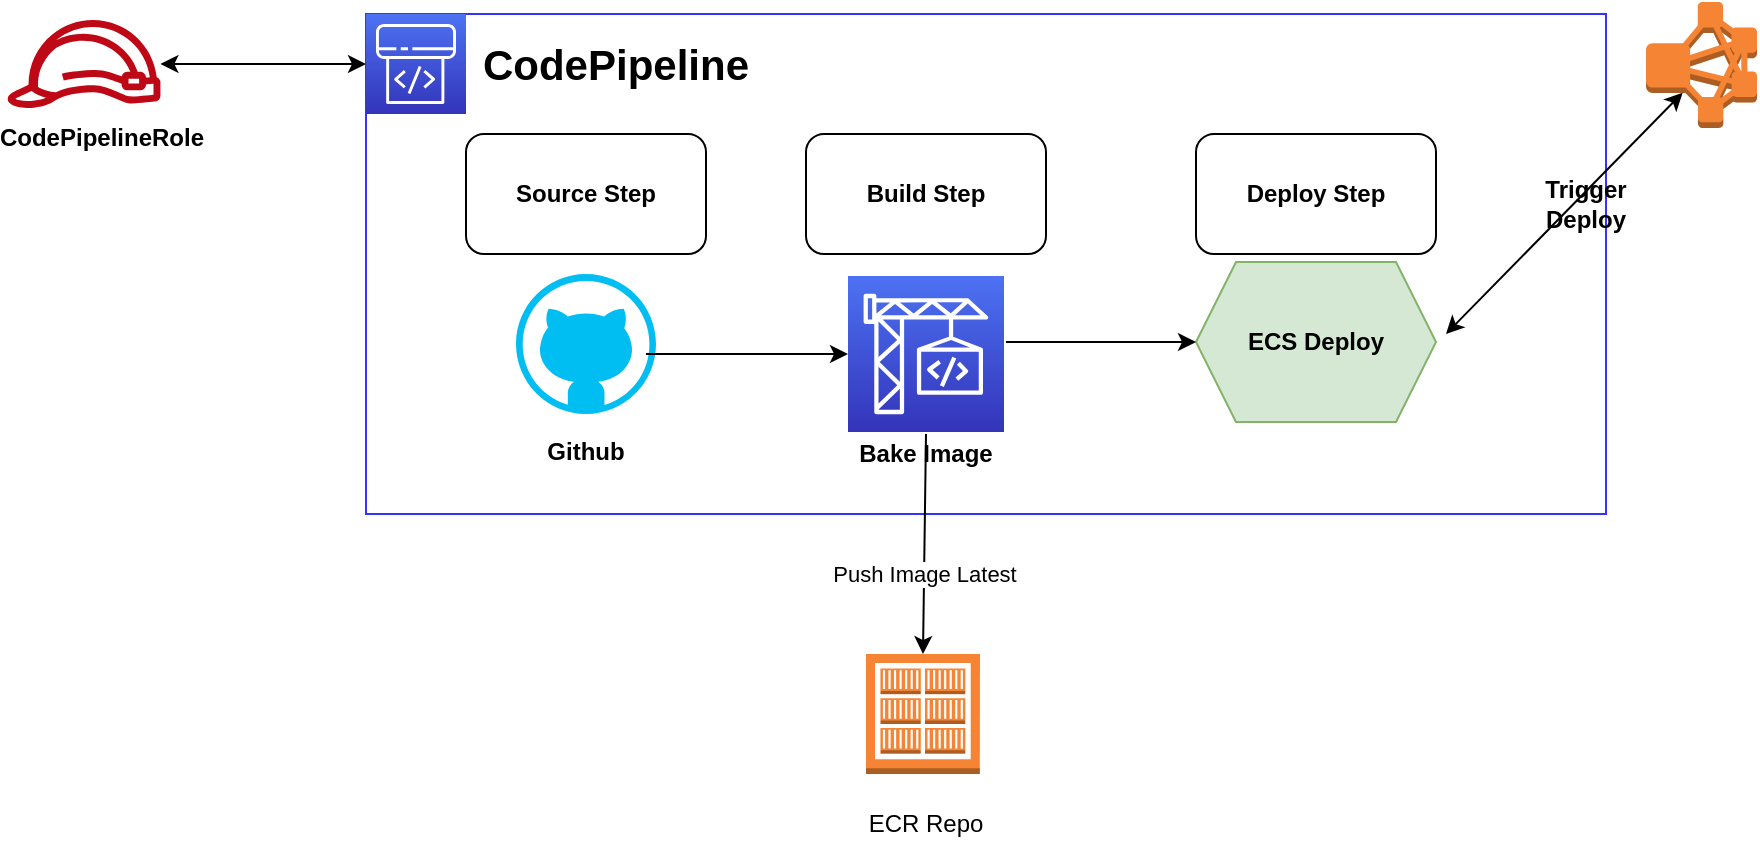 <mxfile version="21.3.7" type="device">
  <diagram name="Page-1" id="Gkf1IhDUhFcwobAsrHc0">
    <mxGraphModel dx="2282" dy="764" grid="1" gridSize="10" guides="1" tooltips="1" connect="1" arrows="1" fold="1" page="1" pageScale="1" pageWidth="850" pageHeight="1100" math="0" shadow="0">
      <root>
        <mxCell id="0" />
        <mxCell id="1" parent="0" />
        <mxCell id="BWuLAXb4xlK9K-YW4bOv-2" value="" style="points=[[0,0],[0.25,0],[0.5,0],[0.75,0],[1,0],[1,0.25],[1,0.5],[1,0.75],[1,1],[0.75,1],[0.5,1],[0.25,1],[0,1],[0,0.75],[0,0.5],[0,0.25]];outlineConnect=0;gradientColor=none;html=1;whiteSpace=wrap;fontSize=12;fontStyle=0;container=1;pointerEvents=0;collapsible=0;recursiveResize=0;shape=mxgraph.aws4.group;grIcon=mxgraph.aws4.group_vpc;strokeColor=#3333FF;fillColor=none;verticalAlign=top;align=left;spacingLeft=30;fontColor=#AAB7B8;dashed=0;" vertex="1" parent="1">
          <mxGeometry x="170" y="260" width="620" height="250" as="geometry" />
        </mxCell>
        <mxCell id="BWuLAXb4xlK9K-YW4bOv-1" value="" style="sketch=0;points=[[0,0,0],[0.25,0,0],[0.5,0,0],[0.75,0,0],[1,0,0],[0,1,0],[0.25,1,0],[0.5,1,0],[0.75,1,0],[1,1,0],[0,0.25,0],[0,0.5,0],[0,0.75,0],[1,0.25,0],[1,0.5,0],[1,0.75,0]];outlineConnect=0;fontColor=#232F3E;gradientColor=#4D72F3;gradientDirection=north;fillColor=#3334B9;strokeColor=#ffffff;dashed=0;verticalLabelPosition=bottom;verticalAlign=top;align=center;html=1;fontSize=12;fontStyle=0;aspect=fixed;shape=mxgraph.aws4.resourceIcon;resIcon=mxgraph.aws4.codepipeline;" vertex="1" parent="BWuLAXb4xlK9K-YW4bOv-2">
          <mxGeometry width="50" height="50" as="geometry" />
        </mxCell>
        <mxCell id="BWuLAXb4xlK9K-YW4bOv-3" value="" style="verticalLabelPosition=bottom;html=1;verticalAlign=top;align=center;strokeColor=none;fillColor=#00BEF2;shape=mxgraph.azure.github_code;pointerEvents=1;" vertex="1" parent="BWuLAXb4xlK9K-YW4bOv-2">
          <mxGeometry x="75" y="130" width="70" height="70" as="geometry" />
        </mxCell>
        <mxCell id="BWuLAXb4xlK9K-YW4bOv-4" value="" style="sketch=0;points=[[0,0,0],[0.25,0,0],[0.5,0,0],[0.75,0,0],[1,0,0],[0,1,0],[0.25,1,0],[0.5,1,0],[0.75,1,0],[1,1,0],[0,0.25,0],[0,0.5,0],[0,0.75,0],[1,0.25,0],[1,0.5,0],[1,0.75,0]];outlineConnect=0;fontColor=#232F3E;gradientColor=#4D72F3;gradientDirection=north;fillColor=#3334B9;strokeColor=#ffffff;dashed=0;verticalLabelPosition=bottom;verticalAlign=top;align=center;html=1;fontSize=12;fontStyle=0;aspect=fixed;shape=mxgraph.aws4.resourceIcon;resIcon=mxgraph.aws4.codebuild;" vertex="1" parent="BWuLAXb4xlK9K-YW4bOv-2">
          <mxGeometry x="241" y="131" width="78" height="78" as="geometry" />
        </mxCell>
        <mxCell id="BWuLAXb4xlK9K-YW4bOv-5" value="&lt;b&gt;ECS Deploy&lt;/b&gt;" style="shape=hexagon;perimeter=hexagonPerimeter2;whiteSpace=wrap;html=1;fixedSize=1;fillColor=#d5e8d4;strokeColor=#82b366;" vertex="1" parent="BWuLAXb4xlK9K-YW4bOv-2">
          <mxGeometry x="415" y="124" width="120" height="80" as="geometry" />
        </mxCell>
        <mxCell id="BWuLAXb4xlK9K-YW4bOv-6" value="&lt;div&gt;&lt;b&gt;Source Step&lt;/b&gt;&lt;/div&gt;" style="rounded=1;whiteSpace=wrap;html=1;" vertex="1" parent="BWuLAXb4xlK9K-YW4bOv-2">
          <mxGeometry x="50" y="60" width="120" height="60" as="geometry" />
        </mxCell>
        <mxCell id="BWuLAXb4xlK9K-YW4bOv-7" value="&lt;b&gt;&lt;font style=&quot;font-size: 21px;&quot;&gt;CodePipeline&lt;/font&gt;&lt;/b&gt;" style="text;html=1;strokeColor=none;fillColor=none;align=center;verticalAlign=middle;whiteSpace=wrap;rounded=0;" vertex="1" parent="BWuLAXb4xlK9K-YW4bOv-2">
          <mxGeometry x="95" y="10" width="60" height="30" as="geometry" />
        </mxCell>
        <mxCell id="BWuLAXb4xlK9K-YW4bOv-8" value="&lt;b&gt;Build Step&lt;/b&gt;" style="rounded=1;whiteSpace=wrap;html=1;" vertex="1" parent="BWuLAXb4xlK9K-YW4bOv-2">
          <mxGeometry x="220" y="60" width="120" height="60" as="geometry" />
        </mxCell>
        <mxCell id="BWuLAXb4xlK9K-YW4bOv-9" value="&lt;b&gt;Deploy Step&lt;/b&gt;" style="rounded=1;whiteSpace=wrap;html=1;" vertex="1" parent="BWuLAXb4xlK9K-YW4bOv-2">
          <mxGeometry x="415" y="60" width="120" height="60" as="geometry" />
        </mxCell>
        <mxCell id="BWuLAXb4xlK9K-YW4bOv-12" value="" style="endArrow=classic;html=1;rounded=0;entryX=0.5;entryY=0;entryDx=0;entryDy=0;entryPerimeter=0;" edge="1" parent="BWuLAXb4xlK9K-YW4bOv-2" target="BWuLAXb4xlK9K-YW4bOv-10">
          <mxGeometry width="50" height="50" relative="1" as="geometry">
            <mxPoint x="280" y="210" as="sourcePoint" />
            <mxPoint x="330" y="160" as="targetPoint" />
          </mxGeometry>
        </mxCell>
        <mxCell id="BWuLAXb4xlK9K-YW4bOv-13" value="Push Image Latest" style="edgeLabel;html=1;align=center;verticalAlign=middle;resizable=0;points=[];" vertex="1" connectable="0" parent="BWuLAXb4xlK9K-YW4bOv-12">
          <mxGeometry x="-0.417" y="-3" relative="1" as="geometry">
            <mxPoint x="2" y="38" as="offset" />
          </mxGeometry>
        </mxCell>
        <mxCell id="BWuLAXb4xlK9K-YW4bOv-14" value="&lt;b&gt;Github&lt;/b&gt;" style="text;html=1;strokeColor=none;fillColor=none;align=center;verticalAlign=middle;whiteSpace=wrap;rounded=0;" vertex="1" parent="BWuLAXb4xlK9K-YW4bOv-2">
          <mxGeometry x="80" y="204" width="60" height="30" as="geometry" />
        </mxCell>
        <mxCell id="BWuLAXb4xlK9K-YW4bOv-15" value="&lt;b&gt;Bake Image&lt;/b&gt;" style="text;html=1;strokeColor=none;fillColor=none;align=center;verticalAlign=middle;whiteSpace=wrap;rounded=0;" vertex="1" parent="BWuLAXb4xlK9K-YW4bOv-2">
          <mxGeometry x="235" y="205" width="90" height="30" as="geometry" />
        </mxCell>
        <mxCell id="BWuLAXb4xlK9K-YW4bOv-19" value="" style="endArrow=classic;html=1;rounded=0;" edge="1" parent="BWuLAXb4xlK9K-YW4bOv-2" target="BWuLAXb4xlK9K-YW4bOv-4">
          <mxGeometry width="50" height="50" relative="1" as="geometry">
            <mxPoint x="140" y="170" as="sourcePoint" />
            <mxPoint x="190" y="120" as="targetPoint" />
          </mxGeometry>
        </mxCell>
        <mxCell id="BWuLAXb4xlK9K-YW4bOv-20" value="" style="endArrow=classic;html=1;rounded=0;entryX=0;entryY=0.5;entryDx=0;entryDy=0;" edge="1" parent="BWuLAXb4xlK9K-YW4bOv-2" target="BWuLAXb4xlK9K-YW4bOv-5">
          <mxGeometry width="50" height="50" relative="1" as="geometry">
            <mxPoint x="320" y="164" as="sourcePoint" />
            <mxPoint x="370" y="110" as="targetPoint" />
          </mxGeometry>
        </mxCell>
        <mxCell id="BWuLAXb4xlK9K-YW4bOv-22" value="" style="endArrow=classic;startArrow=classic;html=1;rounded=0;entryX=0.33;entryY=0.72;entryDx=0;entryDy=0;entryPerimeter=0;" edge="1" parent="BWuLAXb4xlK9K-YW4bOv-2" target="BWuLAXb4xlK9K-YW4bOv-21">
          <mxGeometry width="50" height="50" relative="1" as="geometry">
            <mxPoint x="540" y="160" as="sourcePoint" />
            <mxPoint x="590" y="110" as="targetPoint" />
          </mxGeometry>
        </mxCell>
        <mxCell id="BWuLAXb4xlK9K-YW4bOv-23" value="&lt;b&gt;Trigger Deploy&lt;/b&gt;" style="text;html=1;strokeColor=none;fillColor=none;align=center;verticalAlign=middle;whiteSpace=wrap;rounded=0;" vertex="1" parent="BWuLAXb4xlK9K-YW4bOv-2">
          <mxGeometry x="580" y="80" width="60" height="30" as="geometry" />
        </mxCell>
        <mxCell id="BWuLAXb4xlK9K-YW4bOv-10" value="" style="outlineConnect=0;dashed=0;verticalLabelPosition=bottom;verticalAlign=top;align=center;html=1;shape=mxgraph.aws3.ecr_registry;fillColor=#F58534;gradientColor=none;" vertex="1" parent="1">
          <mxGeometry x="420" y="580" width="57" height="60" as="geometry" />
        </mxCell>
        <mxCell id="BWuLAXb4xlK9K-YW4bOv-11" value="ECR Repo" style="text;html=1;strokeColor=none;fillColor=none;align=center;verticalAlign=middle;whiteSpace=wrap;rounded=0;" vertex="1" parent="1">
          <mxGeometry x="420" y="650" width="60" height="30" as="geometry" />
        </mxCell>
        <mxCell id="BWuLAXb4xlK9K-YW4bOv-16" value="" style="sketch=0;outlineConnect=0;fontColor=#232F3E;gradientColor=none;fillColor=#BF0816;strokeColor=none;dashed=0;verticalLabelPosition=bottom;verticalAlign=top;align=center;html=1;fontSize=12;fontStyle=0;aspect=fixed;pointerEvents=1;shape=mxgraph.aws4.role;" vertex="1" parent="1">
          <mxGeometry x="-10" y="263" width="78" height="44" as="geometry" />
        </mxCell>
        <mxCell id="BWuLAXb4xlK9K-YW4bOv-17" value="&lt;b&gt;CodePipelineRole&lt;/b&gt;" style="text;html=1;strokeColor=none;fillColor=none;align=center;verticalAlign=middle;whiteSpace=wrap;rounded=0;" vertex="1" parent="1">
          <mxGeometry x="8" y="307" width="60" height="30" as="geometry" />
        </mxCell>
        <mxCell id="BWuLAXb4xlK9K-YW4bOv-18" value="" style="endArrow=classic;startArrow=classic;html=1;rounded=0;entryX=0;entryY=0.5;entryDx=0;entryDy=0;entryPerimeter=0;" edge="1" parent="1" source="BWuLAXb4xlK9K-YW4bOv-16" target="BWuLAXb4xlK9K-YW4bOv-1">
          <mxGeometry width="50" height="50" relative="1" as="geometry">
            <mxPoint x="110" y="310" as="sourcePoint" />
            <mxPoint x="160" y="260" as="targetPoint" />
          </mxGeometry>
        </mxCell>
        <mxCell id="BWuLAXb4xlK9K-YW4bOv-21" value="" style="outlineConnect=0;dashed=0;verticalLabelPosition=bottom;verticalAlign=top;align=center;html=1;shape=mxgraph.aws3.emr_cluster;fillColor=#F58534;gradientColor=none;" vertex="1" parent="1">
          <mxGeometry x="810" y="254" width="55.5" height="63" as="geometry" />
        </mxCell>
      </root>
    </mxGraphModel>
  </diagram>
</mxfile>
